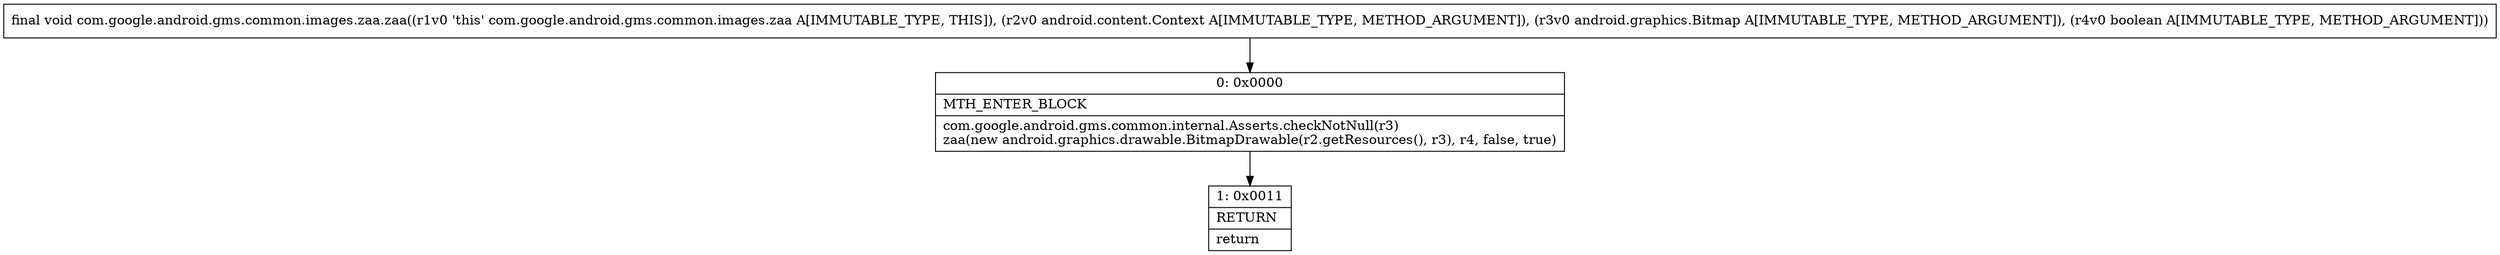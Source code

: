 digraph "CFG forcom.google.android.gms.common.images.zaa.zaa(Landroid\/content\/Context;Landroid\/graphics\/Bitmap;Z)V" {
Node_0 [shape=record,label="{0\:\ 0x0000|MTH_ENTER_BLOCK\l|com.google.android.gms.common.internal.Asserts.checkNotNull(r3)\lzaa(new android.graphics.drawable.BitmapDrawable(r2.getResources(), r3), r4, false, true)\l}"];
Node_1 [shape=record,label="{1\:\ 0x0011|RETURN\l|return\l}"];
MethodNode[shape=record,label="{final void com.google.android.gms.common.images.zaa.zaa((r1v0 'this' com.google.android.gms.common.images.zaa A[IMMUTABLE_TYPE, THIS]), (r2v0 android.content.Context A[IMMUTABLE_TYPE, METHOD_ARGUMENT]), (r3v0 android.graphics.Bitmap A[IMMUTABLE_TYPE, METHOD_ARGUMENT]), (r4v0 boolean A[IMMUTABLE_TYPE, METHOD_ARGUMENT])) }"];
MethodNode -> Node_0;
Node_0 -> Node_1;
}

